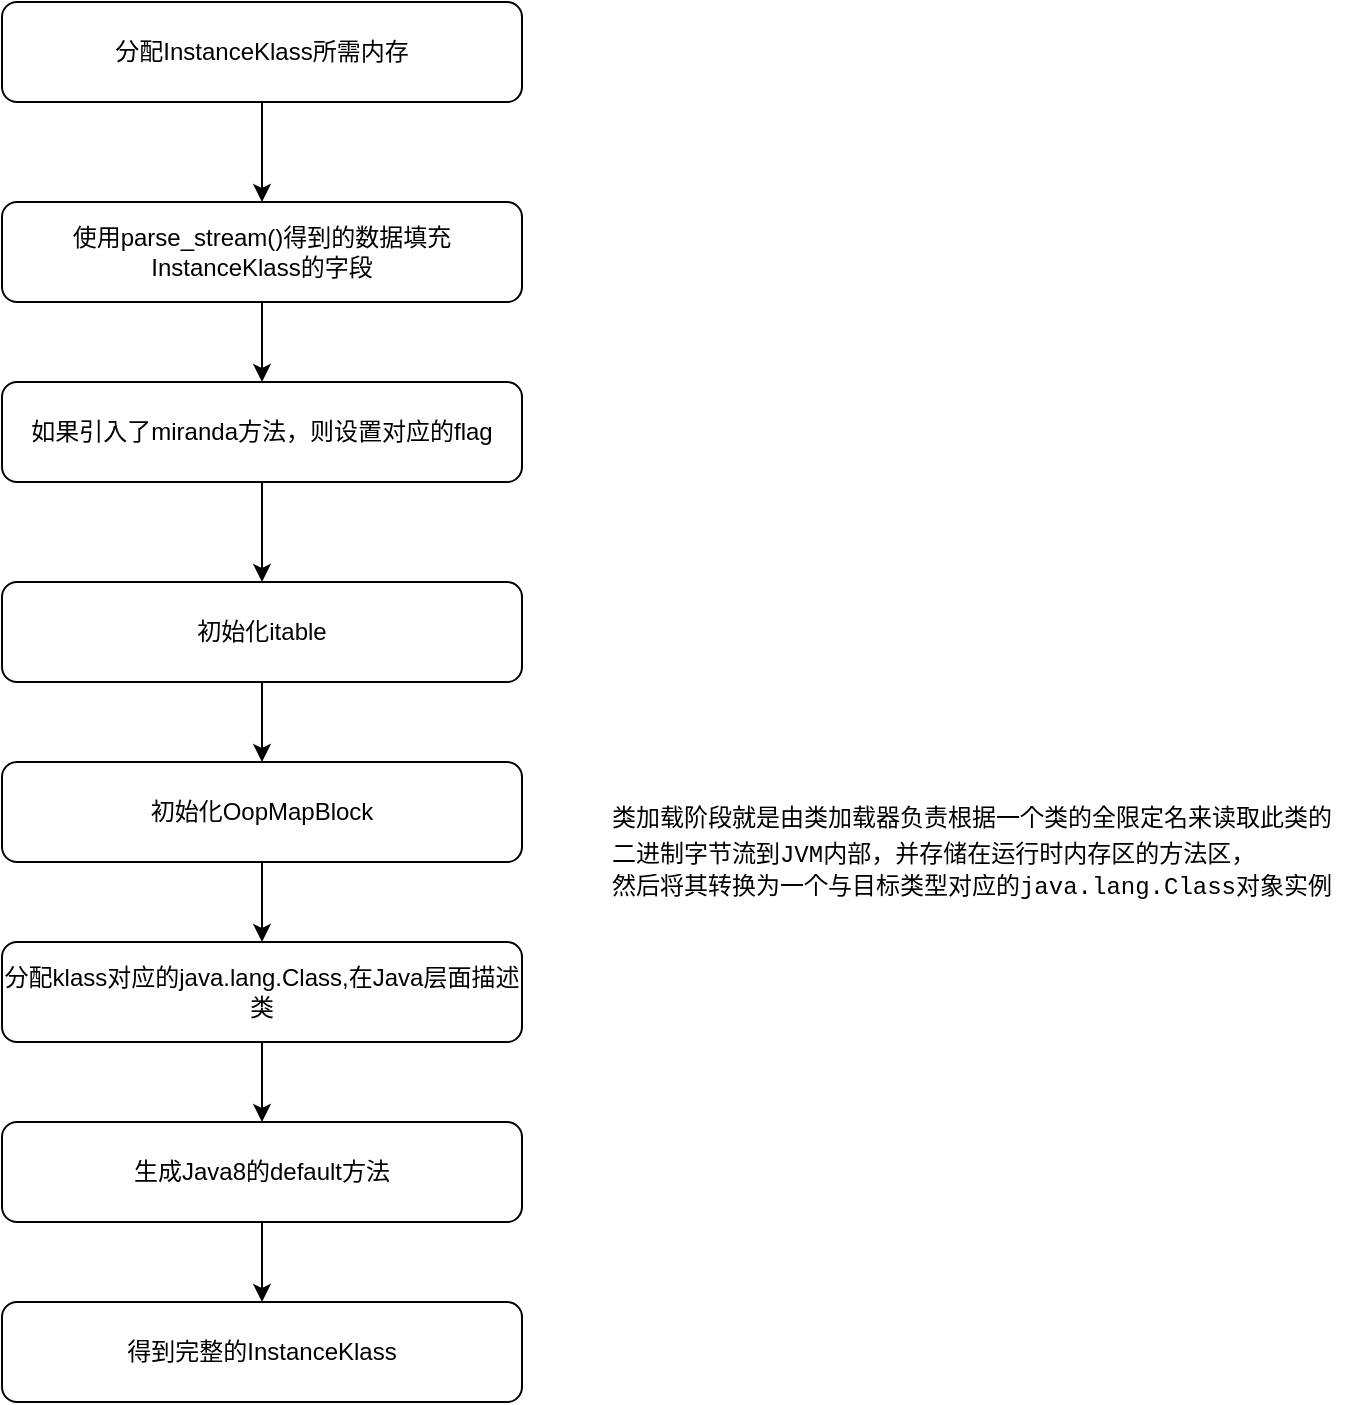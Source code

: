 <mxfile version="16.0.0" type="github">
  <diagram id="GI8WzglQ53T2BdxhHhrQ" name="类加载">
    <mxGraphModel dx="865" dy="456" grid="1" gridSize="10" guides="1" tooltips="1" connect="1" arrows="1" fold="1" page="1" pageScale="1" pageWidth="827" pageHeight="1169" math="0" shadow="0">
      <root>
        <mxCell id="0" />
        <mxCell id="1" parent="0" />
        <mxCell id="qLKFZw1zaFaMWIGEqZf1-3" value="" style="edgeStyle=orthogonalEdgeStyle;rounded=0;orthogonalLoop=1;jettySize=auto;html=1;" edge="1" parent="1" source="qLKFZw1zaFaMWIGEqZf1-1" target="qLKFZw1zaFaMWIGEqZf1-4">
          <mxGeometry relative="1" as="geometry">
            <mxPoint x="290" y="155" as="targetPoint" />
          </mxGeometry>
        </mxCell>
        <mxCell id="qLKFZw1zaFaMWIGEqZf1-1" value="分配InstanceKlass所需内存" style="rounded=1;whiteSpace=wrap;html=1;" vertex="1" parent="1">
          <mxGeometry x="160" y="30" width="260" height="50" as="geometry" />
        </mxCell>
        <mxCell id="qLKFZw1zaFaMWIGEqZf1-6" value="" style="edgeStyle=orthogonalEdgeStyle;rounded=0;orthogonalLoop=1;jettySize=auto;html=1;" edge="1" parent="1" source="qLKFZw1zaFaMWIGEqZf1-4" target="qLKFZw1zaFaMWIGEqZf1-5">
          <mxGeometry relative="1" as="geometry" />
        </mxCell>
        <mxCell id="qLKFZw1zaFaMWIGEqZf1-4" value="使用parse_stream()得到的数据填充InstanceKlass的字段" style="rounded=1;whiteSpace=wrap;html=1;" vertex="1" parent="1">
          <mxGeometry x="160" y="130" width="260" height="50" as="geometry" />
        </mxCell>
        <mxCell id="qLKFZw1zaFaMWIGEqZf1-8" value="" style="edgeStyle=orthogonalEdgeStyle;rounded=0;orthogonalLoop=1;jettySize=auto;html=1;" edge="1" parent="1" source="qLKFZw1zaFaMWIGEqZf1-5" target="qLKFZw1zaFaMWIGEqZf1-7">
          <mxGeometry relative="1" as="geometry" />
        </mxCell>
        <mxCell id="qLKFZw1zaFaMWIGEqZf1-5" value="如果引入了miranda方法，则设置对应的flag" style="rounded=1;whiteSpace=wrap;html=1;" vertex="1" parent="1">
          <mxGeometry x="160" y="220" width="260" height="50" as="geometry" />
        </mxCell>
        <mxCell id="qLKFZw1zaFaMWIGEqZf1-10" value="" style="edgeStyle=orthogonalEdgeStyle;rounded=0;orthogonalLoop=1;jettySize=auto;html=1;" edge="1" parent="1" source="qLKFZw1zaFaMWIGEqZf1-7" target="qLKFZw1zaFaMWIGEqZf1-9">
          <mxGeometry relative="1" as="geometry" />
        </mxCell>
        <mxCell id="qLKFZw1zaFaMWIGEqZf1-7" value="初始化itable" style="rounded=1;whiteSpace=wrap;html=1;" vertex="1" parent="1">
          <mxGeometry x="160" y="320" width="260" height="50" as="geometry" />
        </mxCell>
        <mxCell id="qLKFZw1zaFaMWIGEqZf1-12" value="" style="edgeStyle=orthogonalEdgeStyle;rounded=0;orthogonalLoop=1;jettySize=auto;html=1;" edge="1" parent="1" source="qLKFZw1zaFaMWIGEqZf1-9" target="qLKFZw1zaFaMWIGEqZf1-11">
          <mxGeometry relative="1" as="geometry" />
        </mxCell>
        <mxCell id="qLKFZw1zaFaMWIGEqZf1-9" value="初始化OopMapBlock" style="rounded=1;whiteSpace=wrap;html=1;" vertex="1" parent="1">
          <mxGeometry x="160" y="410" width="260" height="50" as="geometry" />
        </mxCell>
        <mxCell id="qLKFZw1zaFaMWIGEqZf1-14" value="" style="edgeStyle=orthogonalEdgeStyle;rounded=0;orthogonalLoop=1;jettySize=auto;html=1;" edge="1" parent="1" source="qLKFZw1zaFaMWIGEqZf1-11" target="qLKFZw1zaFaMWIGEqZf1-13">
          <mxGeometry relative="1" as="geometry" />
        </mxCell>
        <mxCell id="qLKFZw1zaFaMWIGEqZf1-11" value="分配klass对应的java.lang.Class,在Java层面描述类" style="rounded=1;whiteSpace=wrap;html=1;" vertex="1" parent="1">
          <mxGeometry x="160" y="500" width="260" height="50" as="geometry" />
        </mxCell>
        <mxCell id="qLKFZw1zaFaMWIGEqZf1-16" value="" style="edgeStyle=orthogonalEdgeStyle;rounded=0;orthogonalLoop=1;jettySize=auto;html=1;" edge="1" parent="1" source="qLKFZw1zaFaMWIGEqZf1-13" target="qLKFZw1zaFaMWIGEqZf1-15">
          <mxGeometry relative="1" as="geometry" />
        </mxCell>
        <mxCell id="qLKFZw1zaFaMWIGEqZf1-13" value="生成Java8的default方法" style="rounded=1;whiteSpace=wrap;html=1;" vertex="1" parent="1">
          <mxGeometry x="160" y="590" width="260" height="50" as="geometry" />
        </mxCell>
        <mxCell id="qLKFZw1zaFaMWIGEqZf1-15" value="得到完整的InstanceKlass" style="rounded=1;whiteSpace=wrap;html=1;" vertex="1" parent="1">
          <mxGeometry x="160" y="680" width="260" height="50" as="geometry" />
        </mxCell>
        <mxCell id="qLKFZw1zaFaMWIGEqZf1-18" value="&lt;pre style=&quot;margin-top: 0px ; margin-bottom: 0px ; padding: 0px ; transition-duration: 0.2s ; transition-property: , , , , , , ; overflow: auto ; font-family: &amp;#34;courier new&amp;#34; ; overflow-wrap: break-word ; text-align: left&quot;&gt;&lt;span style=&quot;margin: 0px ; padding: 0px ; line-height: 1.5&quot;&gt;类加载阶段就是由类加载器负责根据一个类的全限定名来读取此类的&lt;/span&gt;&lt;/pre&gt;&lt;pre style=&quot;margin-top: 0px ; margin-bottom: 0px ; padding: 0px ; transition-duration: 0.2s ; transition-property: , , , , , , ; overflow: auto ; font-family: &amp;#34;courier new&amp;#34; ; overflow-wrap: break-word ; text-align: left&quot;&gt;&lt;span style=&quot;margin: 0px ; padding: 0px ; line-height: 1.5&quot;&gt;二进制字节流到JVM内部，&lt;/span&gt;并存储在运行时内存区的方法区，&lt;/pre&gt;&lt;pre style=&quot;margin-top: 0px ; margin-bottom: 0px ; padding: 0px ; transition-duration: 0.2s ; transition-property: , , , , , , ; overflow: auto ; font-family: &amp;#34;courier new&amp;#34; ; overflow-wrap: break-word ; text-align: left&quot;&gt;然后将其转换为一个与目标类型对应的java.lang.Class对象实例&lt;/pre&gt;" style="text;html=1;strokeColor=none;fillColor=none;align=center;verticalAlign=middle;whiteSpace=wrap;rounded=0;" vertex="1" parent="1">
          <mxGeometry x="450" y="410" width="390" height="90" as="geometry" />
        </mxCell>
      </root>
    </mxGraphModel>
  </diagram>
</mxfile>
